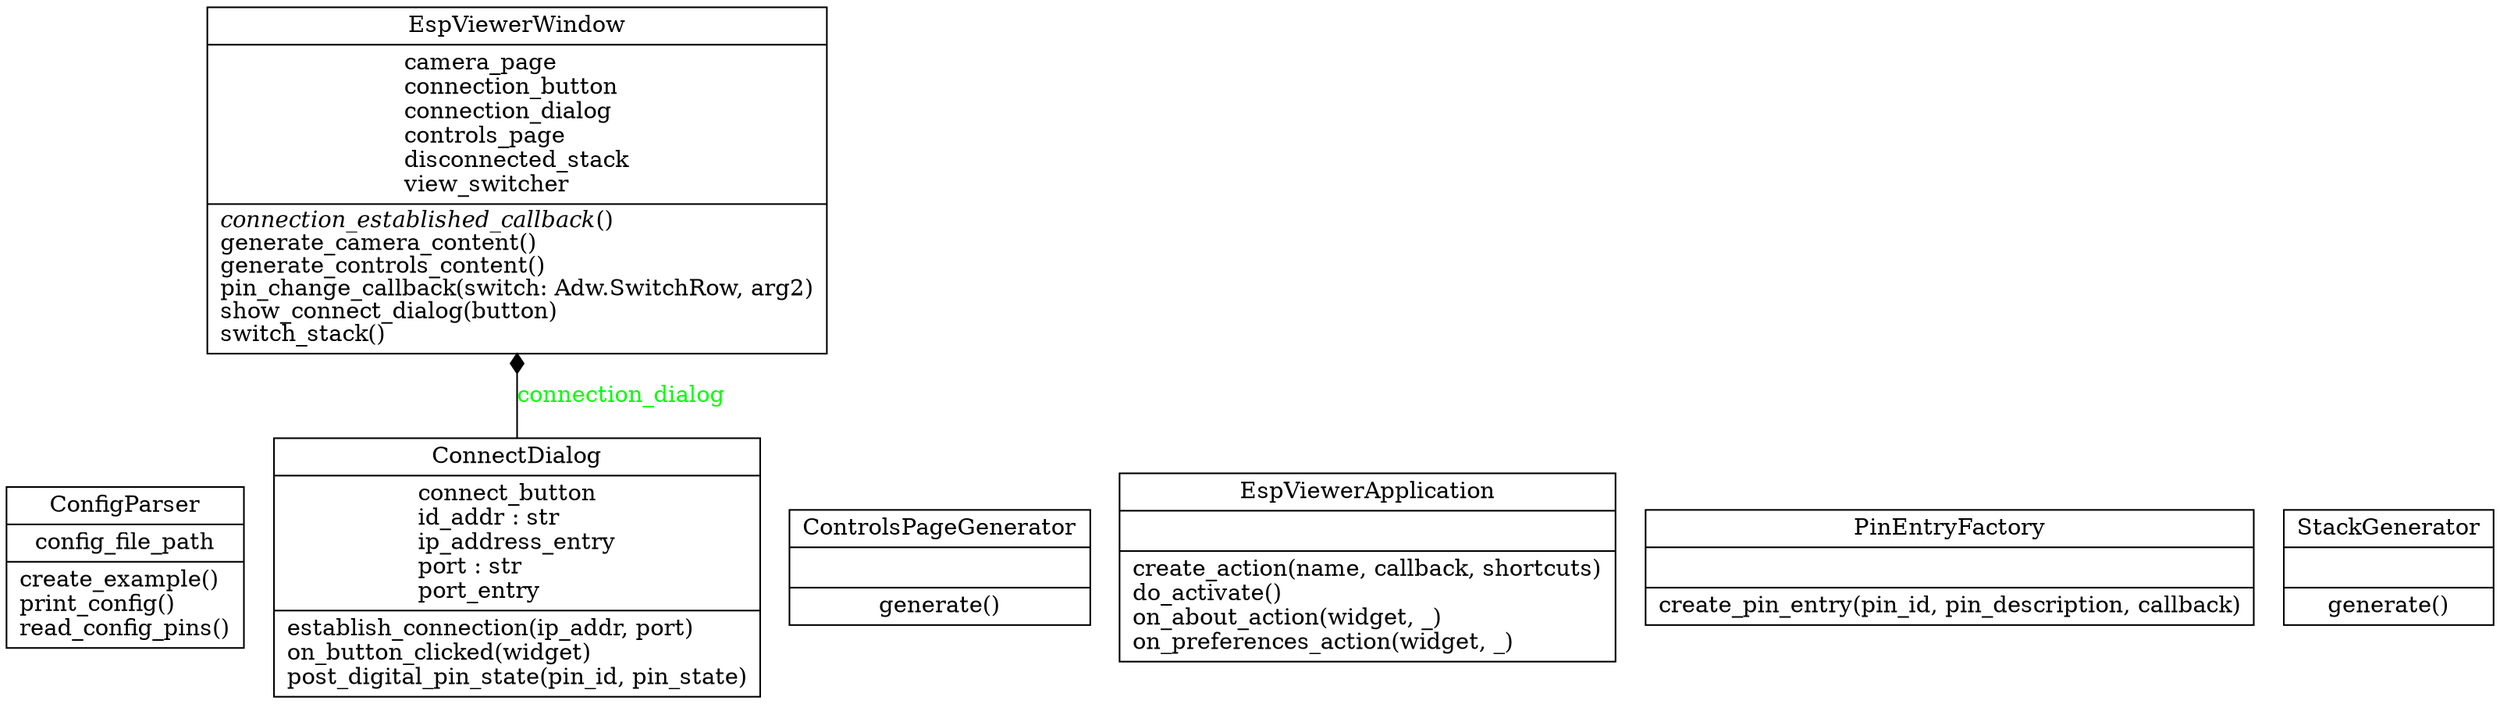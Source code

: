 digraph "classes" {
rankdir=BT
charset="utf-8"
"src.configparser.ConfigParser" [color="black", fontcolor="black", label=<{ConfigParser|config_file_path<br ALIGN="LEFT"/>|create_example()<br ALIGN="LEFT"/>print_config()<br ALIGN="LEFT"/>read_config_pins()<br ALIGN="LEFT"/>}>, shape="record", style="solid"];
"src.connect.ConnectDialog" [color="black", fontcolor="black", label=<{ConnectDialog|connect_button<br ALIGN="LEFT"/>id_addr : str<br ALIGN="LEFT"/>ip_address_entry<br ALIGN="LEFT"/>port : str<br ALIGN="LEFT"/>port_entry<br ALIGN="LEFT"/>|establish_connection(ip_addr, port)<br ALIGN="LEFT"/>on_button_clicked(widget)<br ALIGN="LEFT"/>post_digital_pin_state(pin_id, pin_state)<br ALIGN="LEFT"/>}>, shape="record", style="solid"];
"src.controls.ControlsPageGenerator" [color="black", fontcolor="black", label=<{ControlsPageGenerator|<br ALIGN="LEFT"/>|generate()<br ALIGN="LEFT"/>}>, shape="record", style="solid"];
"src.main.EspViewerApplication" [color="black", fontcolor="black", label=<{EspViewerApplication|<br ALIGN="LEFT"/>|create_action(name, callback, shortcuts)<br ALIGN="LEFT"/>do_activate()<br ALIGN="LEFT"/>on_about_action(widget, _)<br ALIGN="LEFT"/>on_preferences_action(widget, _)<br ALIGN="LEFT"/>}>, shape="record", style="solid"];
"src.window.EspViewerWindow" [color="black", fontcolor="black", label=<{EspViewerWindow|camera_page<br ALIGN="LEFT"/>connection_button<br ALIGN="LEFT"/>connection_dialog<br ALIGN="LEFT"/>controls_page<br ALIGN="LEFT"/>disconnected_stack<br ALIGN="LEFT"/>view_switcher<br ALIGN="LEFT"/>|<I>connection_established_callback</I>()<br ALIGN="LEFT"/>generate_camera_content()<br ALIGN="LEFT"/>generate_controls_content()<br ALIGN="LEFT"/>pin_change_callback(switch: Adw.SwitchRow, arg2)<br ALIGN="LEFT"/>show_connect_dialog(button)<br ALIGN="LEFT"/>switch_stack()<br ALIGN="LEFT"/>}>, shape="record", style="solid"];
"src.window.PinEntryFactory" [color="black", fontcolor="black", label=<{PinEntryFactory|<br ALIGN="LEFT"/>|create_pin_entry(pin_id, pin_description, callback)<br ALIGN="LEFT"/>}>, shape="record", style="solid"];
"src.stackgenerator.StackGenerator" [color="black", fontcolor="black", label=<{StackGenerator|<br ALIGN="LEFT"/>|generate()<br ALIGN="LEFT"/>}>, shape="record", style="solid"];
"src.connect.ConnectDialog" -> "src.window.EspViewerWindow" [arrowhead="diamond", arrowtail="none", fontcolor="green", label="connection_dialog", style="solid"];
}
